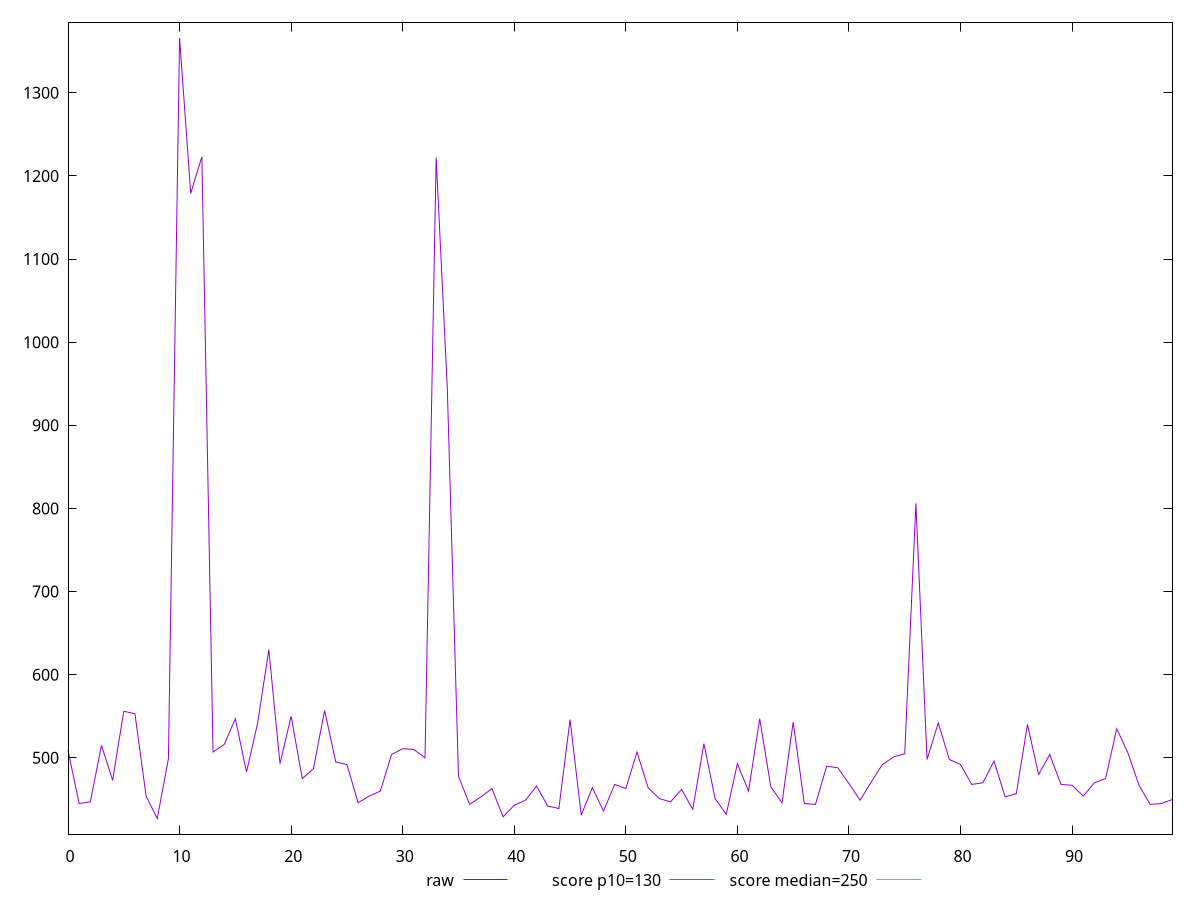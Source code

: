 reset

$raw <<EOF
0 509
1 445
2 447
3 515
4 473
5 556.0000000000036
6 553
7 454.0000000000018
8 427
9 499
10 1366
11 1179
12 1223
13 507
14 516
15 547
16 483
17 542
18 630
19 493
20 550.0000000000036
21 475
22 487
23 557.0000000000036
24 495
25 492
26 446
27 454
28 460
29 504
30 511
31 509.99999999999636
32 500.00000000000364
33 1222
34 944
35 478
36 444
37 453
38 463
39 429
40 443
41 449
42 465.9999999999982
43 442
44 439
45 546
46 431
47 464
48 436
49 468
50 463.0000000000018
51 507
52 463.9999999999982
53 451
54 447
55 462
56 438
57 517
58 451
59 432
60 493
61 460
62 547
63 465
64 446
65 543
66 445
67 443.9999999999982
68 490
69 488
70 469
71 448.99999999999636
72 471
73 492
74 501
75 505
76 806
77 498
78 542
79 498
80 492
81 468
82 470
83 496
84 453
85 457.00000000000364
86 540
87 480
88 504
89 468
90 467
91 454
92 470
93 475
94 535
95 506
96 467
97 444
98 445
99 450
EOF

set key outside below
set xrange [0:99]
set yrange [408.22:1384.78]
set trange [408.22:1384.78]
set terminal svg size 640, 500 enhanced background rgb 'white'
set output "reprap/max-potential-fid/samples/pages+cached/raw/values.svg"

plot $raw title "raw" with line, \
     130 title "score p10=130", \
     250 title "score median=250"

reset
